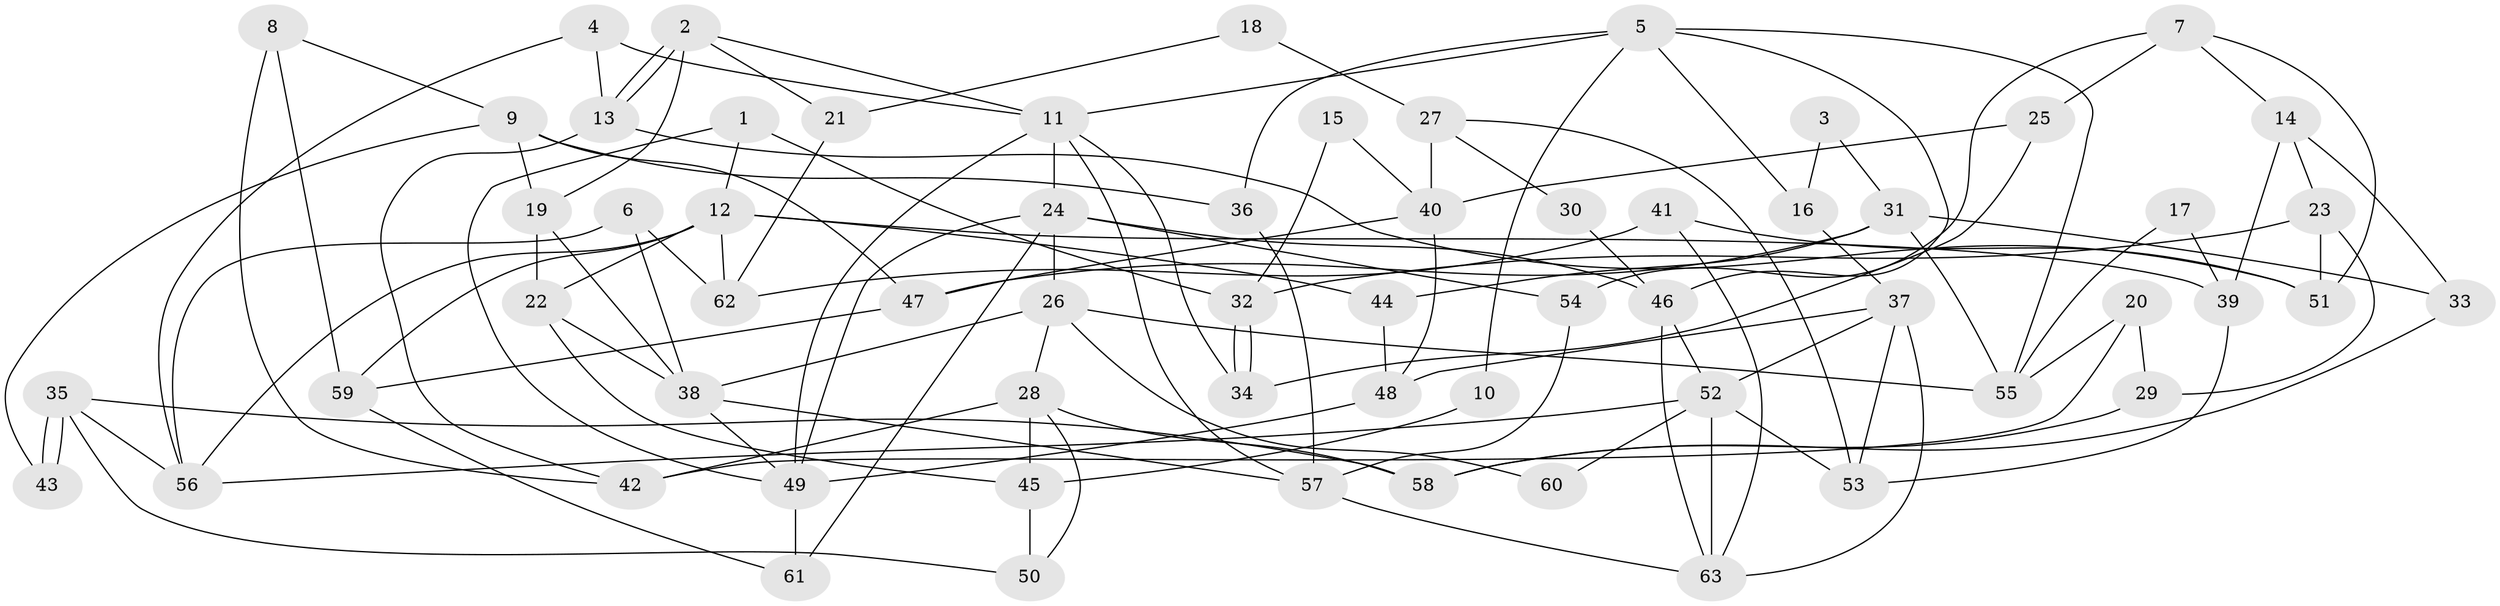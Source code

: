 // Generated by graph-tools (version 1.1) at 2025/48/03/09/25 04:48:55]
// undirected, 63 vertices, 126 edges
graph export_dot {
graph [start="1"]
  node [color=gray90,style=filled];
  1;
  2;
  3;
  4;
  5;
  6;
  7;
  8;
  9;
  10;
  11;
  12;
  13;
  14;
  15;
  16;
  17;
  18;
  19;
  20;
  21;
  22;
  23;
  24;
  25;
  26;
  27;
  28;
  29;
  30;
  31;
  32;
  33;
  34;
  35;
  36;
  37;
  38;
  39;
  40;
  41;
  42;
  43;
  44;
  45;
  46;
  47;
  48;
  49;
  50;
  51;
  52;
  53;
  54;
  55;
  56;
  57;
  58;
  59;
  60;
  61;
  62;
  63;
  1 -- 49;
  1 -- 12;
  1 -- 32;
  2 -- 11;
  2 -- 13;
  2 -- 13;
  2 -- 19;
  2 -- 21;
  3 -- 16;
  3 -- 31;
  4 -- 11;
  4 -- 13;
  4 -- 56;
  5 -- 11;
  5 -- 55;
  5 -- 10;
  5 -- 16;
  5 -- 36;
  5 -- 46;
  6 -- 56;
  6 -- 38;
  6 -- 62;
  7 -- 25;
  7 -- 54;
  7 -- 14;
  7 -- 51;
  8 -- 9;
  8 -- 42;
  8 -- 59;
  9 -- 19;
  9 -- 36;
  9 -- 43;
  9 -- 47;
  10 -- 45;
  11 -- 57;
  11 -- 24;
  11 -- 34;
  11 -- 49;
  12 -- 56;
  12 -- 59;
  12 -- 22;
  12 -- 39;
  12 -- 44;
  12 -- 62;
  13 -- 51;
  13 -- 42;
  14 -- 23;
  14 -- 33;
  14 -- 39;
  15 -- 32;
  15 -- 40;
  16 -- 37;
  17 -- 39;
  17 -- 55;
  18 -- 27;
  18 -- 21;
  19 -- 38;
  19 -- 22;
  20 -- 29;
  20 -- 42;
  20 -- 55;
  21 -- 62;
  22 -- 38;
  22 -- 45;
  23 -- 51;
  23 -- 32;
  23 -- 29;
  24 -- 26;
  24 -- 46;
  24 -- 49;
  24 -- 54;
  24 -- 61;
  25 -- 34;
  25 -- 40;
  26 -- 55;
  26 -- 38;
  26 -- 28;
  26 -- 60;
  27 -- 40;
  27 -- 53;
  27 -- 30;
  28 -- 58;
  28 -- 42;
  28 -- 45;
  28 -- 50;
  29 -- 58;
  30 -- 46;
  31 -- 44;
  31 -- 47;
  31 -- 33;
  31 -- 55;
  32 -- 34;
  32 -- 34;
  33 -- 58;
  35 -- 50;
  35 -- 43;
  35 -- 43;
  35 -- 56;
  35 -- 58;
  36 -- 57;
  37 -- 63;
  37 -- 52;
  37 -- 48;
  37 -- 53;
  38 -- 49;
  38 -- 57;
  39 -- 53;
  40 -- 47;
  40 -- 48;
  41 -- 63;
  41 -- 62;
  41 -- 51;
  44 -- 48;
  45 -- 50;
  46 -- 52;
  46 -- 63;
  47 -- 59;
  48 -- 49;
  49 -- 61;
  52 -- 53;
  52 -- 56;
  52 -- 60;
  52 -- 63;
  54 -- 57;
  57 -- 63;
  59 -- 61;
}
